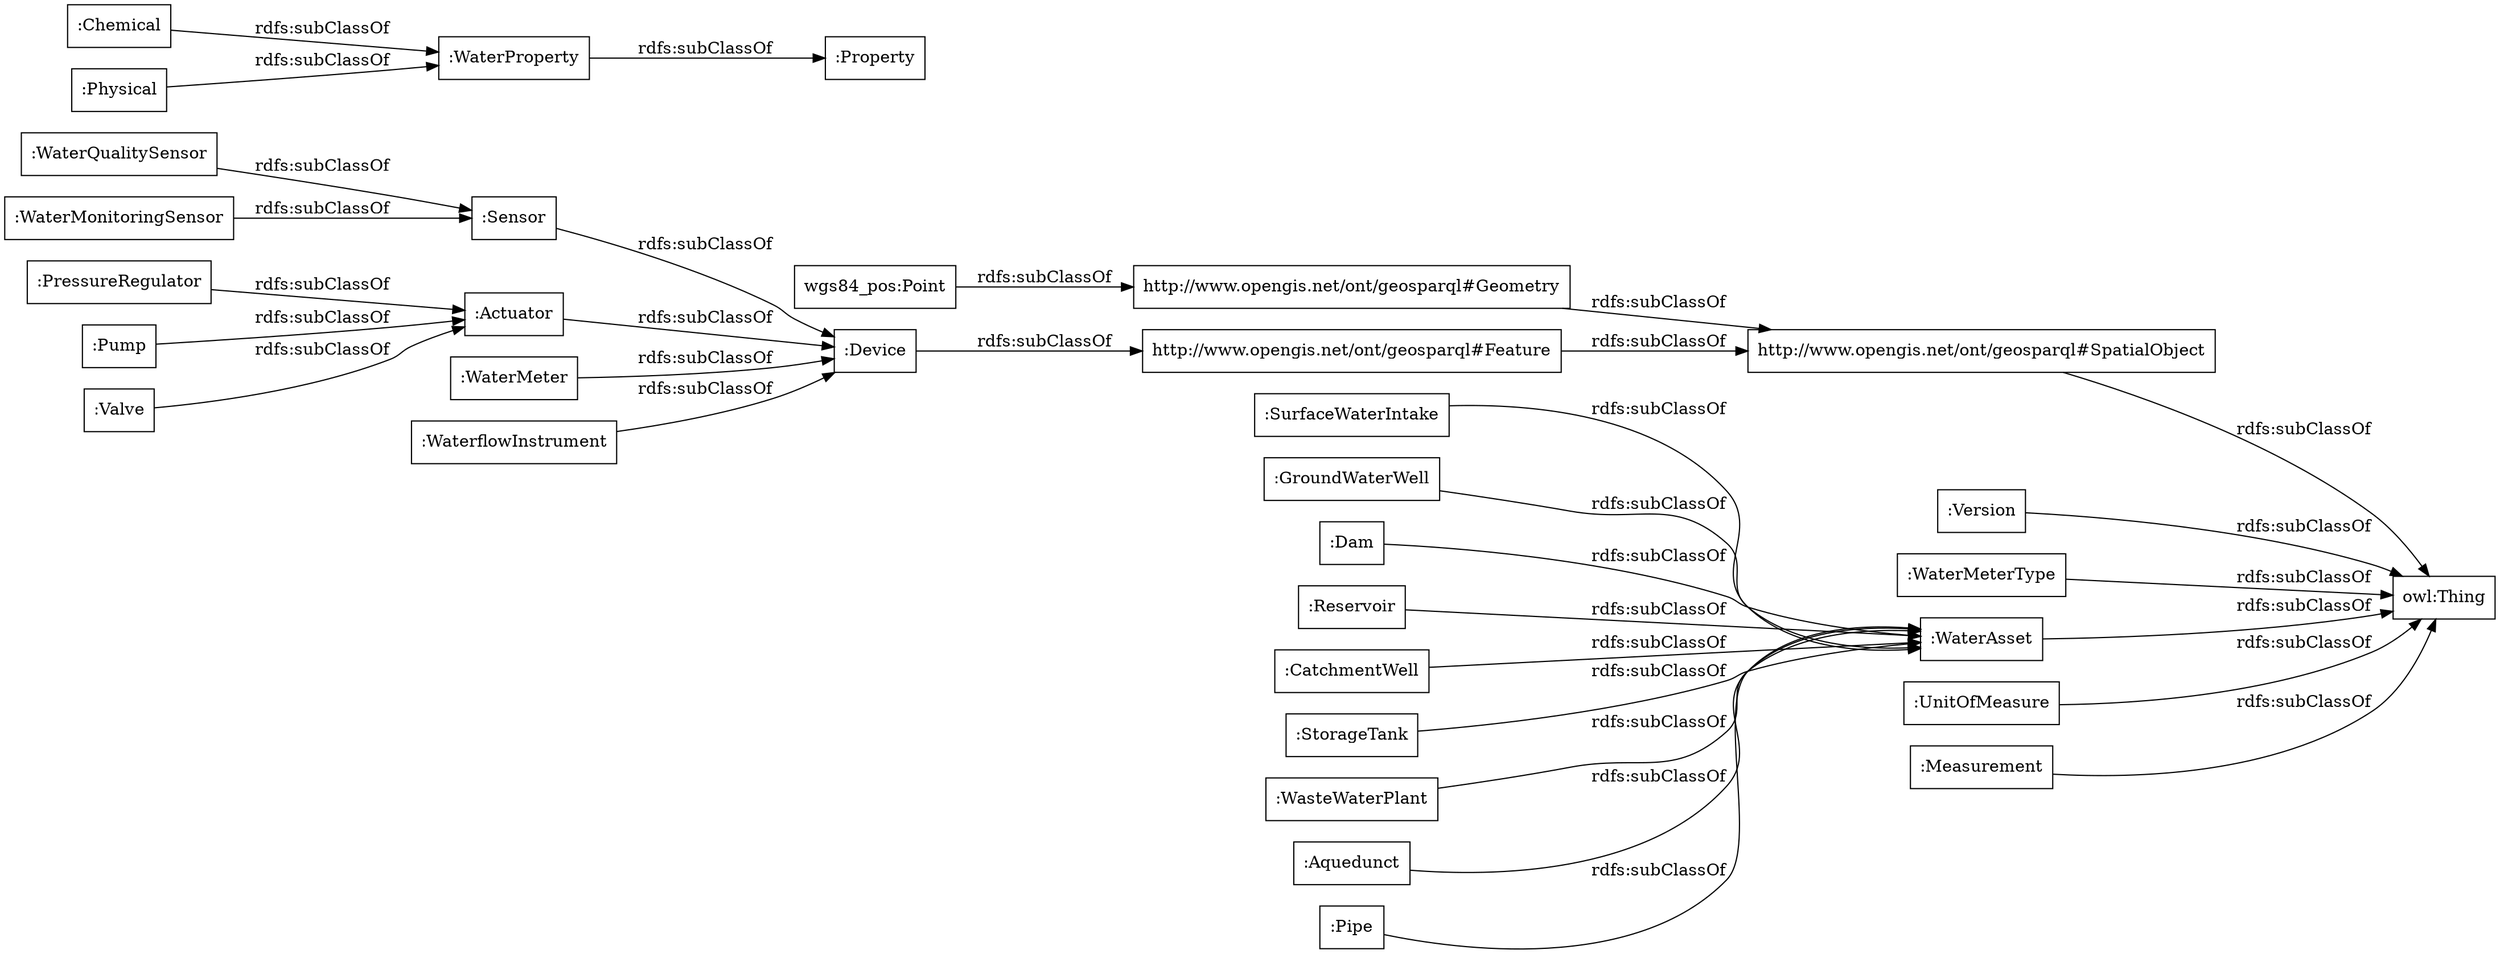 digraph ar2dtool_diagram { 
rankdir=LR;
size="1000"
node [shape = rectangle, color="black"]; ":PressureRegulator" ":Version" ":WaterProperty" "http://www.opengis.net/ont/geosparql#Feature" ":Property" ":WaterMeterType" ":GroundWaterWell" ":Dam" ":WaterAsset" ":Reservoir" ":CatchmentWell" ":Sensor" ":WaterMeter" ":Device" ":Pump" ":StorageTank" ":Valve" ":WaterMonitoringSensor" ":WasteWaterPlant" "http://www.opengis.net/ont/geosparql#SpatialObject" ":Aquedunct" "http://www.opengis.net/ont/geosparql#Geometry" ":WaterflowInstrument" ":Pipe" ":UnitOfMeasure" ":SurfaceWaterIntake" "wgs84_pos:Point" ":Measurement" ":Chemical" ":WaterQualitySensor" ":Physical" ":Actuator" ; /*classes style*/
	":Measurement" -> "owl:Thing" [ label = "rdfs:subClassOf" ];
	":WaterflowInstrument" -> ":Device" [ label = "rdfs:subClassOf" ];
	":Reservoir" -> ":WaterAsset" [ label = "rdfs:subClassOf" ];
	":Pipe" -> ":WaterAsset" [ label = "rdfs:subClassOf" ];
	":WaterMonitoringSensor" -> ":Sensor" [ label = "rdfs:subClassOf" ];
	":CatchmentWell" -> ":WaterAsset" [ label = "rdfs:subClassOf" ];
	":StorageTank" -> ":WaterAsset" [ label = "rdfs:subClassOf" ];
	":WaterMeter" -> ":Device" [ label = "rdfs:subClassOf" ];
	":Dam" -> ":WaterAsset" [ label = "rdfs:subClassOf" ];
	":WaterAsset" -> "owl:Thing" [ label = "rdfs:subClassOf" ];
	":GroundWaterWell" -> ":WaterAsset" [ label = "rdfs:subClassOf" ];
	":PressureRegulator" -> ":Actuator" [ label = "rdfs:subClassOf" ];
	":WaterMeterType" -> "owl:Thing" [ label = "rdfs:subClassOf" ];
	":Aquedunct" -> ":WaterAsset" [ label = "rdfs:subClassOf" ];
	"wgs84_pos:Point" -> "http://www.opengis.net/ont/geosparql#Geometry" [ label = "rdfs:subClassOf" ];
	":SurfaceWaterIntake" -> ":WaterAsset" [ label = "rdfs:subClassOf" ];
	"http://www.opengis.net/ont/geosparql#Feature" -> "http://www.opengis.net/ont/geosparql#SpatialObject" [ label = "rdfs:subClassOf" ];
	":Physical" -> ":WaterProperty" [ label = "rdfs:subClassOf" ];
	"http://www.opengis.net/ont/geosparql#SpatialObject" -> "owl:Thing" [ label = "rdfs:subClassOf" ];
	":Actuator" -> ":Device" [ label = "rdfs:subClassOf" ];
	":WaterProperty" -> ":Property" [ label = "rdfs:subClassOf" ];
	":WaterQualitySensor" -> ":Sensor" [ label = "rdfs:subClassOf" ];
	":Valve" -> ":Actuator" [ label = "rdfs:subClassOf" ];
	"http://www.opengis.net/ont/geosparql#Geometry" -> "http://www.opengis.net/ont/geosparql#SpatialObject" [ label = "rdfs:subClassOf" ];
	":Chemical" -> ":WaterProperty" [ label = "rdfs:subClassOf" ];
	":UnitOfMeasure" -> "owl:Thing" [ label = "rdfs:subClassOf" ];
	":Version" -> "owl:Thing" [ label = "rdfs:subClassOf" ];
	":WasteWaterPlant" -> ":WaterAsset" [ label = "rdfs:subClassOf" ];
	":Pump" -> ":Actuator" [ label = "rdfs:subClassOf" ];
	":Sensor" -> ":Device" [ label = "rdfs:subClassOf" ];
	":Device" -> "http://www.opengis.net/ont/geosparql#Feature" [ label = "rdfs:subClassOf" ];

}
